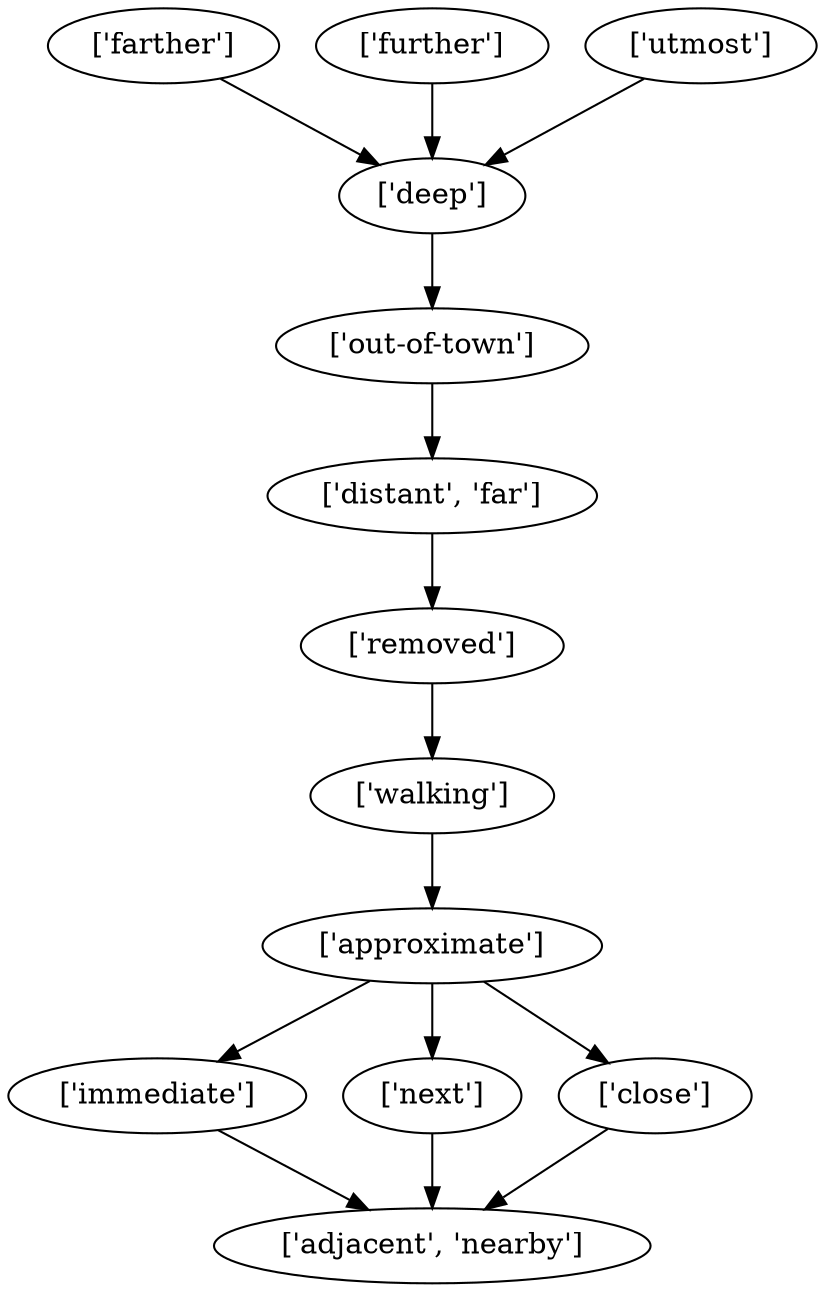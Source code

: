 strict digraph  {
	"['distant', 'far']" -> "['removed']";
	"['removed']" -> "['walking']";
	"['out-of-town']" -> "['distant', 'far']";
	"['walking']" -> "['approximate']";
	"['approximate']" -> "['immediate']";
	"['approximate']" -> "['next']";
	"['approximate']" -> "['close']";
	"['farther']" -> "['deep']";
	"['deep']" -> "['out-of-town']";
	"['immediate']" -> "['adjacent', 'nearby']";
	"['next']" -> "['adjacent', 'nearby']";
	"['further']" -> "['deep']";
	"['utmost']" -> "['deep']";
	"['close']" -> "['adjacent', 'nearby']";
}
